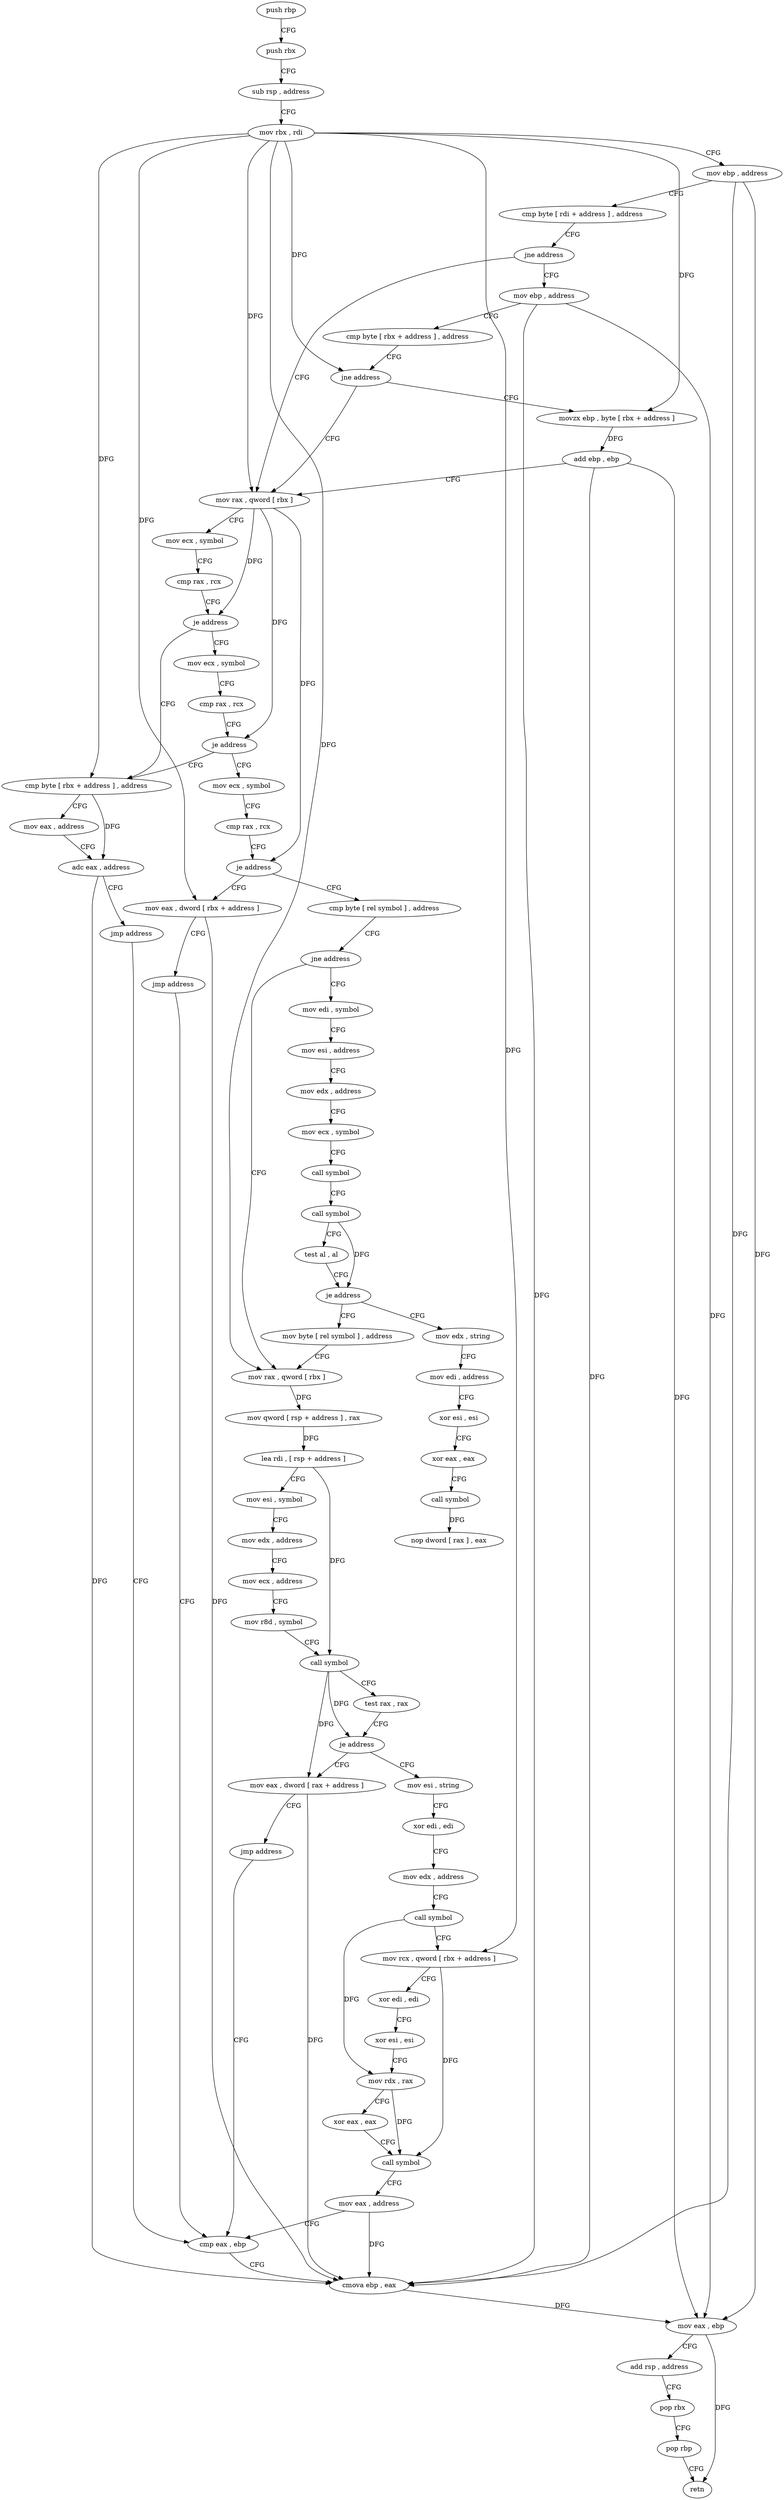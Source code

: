 digraph "func" {
"4224256" [label = "push rbp" ]
"4224257" [label = "push rbx" ]
"4224258" [label = "sub rsp , address" ]
"4224262" [label = "mov rbx , rdi" ]
"4224265" [label = "mov ebp , address" ]
"4224270" [label = "cmp byte [ rdi + address ] , address" ]
"4224274" [label = "jne address" ]
"4224293" [label = "mov rax , qword [ rbx ]" ]
"4224276" [label = "mov ebp , address" ]
"4224296" [label = "mov ecx , symbol" ]
"4224301" [label = "cmp rax , rcx" ]
"4224304" [label = "je address" ]
"4224429" [label = "cmp byte [ rbx + address ] , address" ]
"4224306" [label = "mov ecx , symbol" ]
"4224281" [label = "cmp byte [ rbx + address ] , address" ]
"4224285" [label = "jne address" ]
"4224287" [label = "movzx ebp , byte [ rbx + address ]" ]
"4224433" [label = "mov eax , address" ]
"4224438" [label = "adc eax , address" ]
"4224441" [label = "jmp address" ]
"4224488" [label = "cmp eax , ebp" ]
"4224311" [label = "cmp rax , rcx" ]
"4224314" [label = "je address" ]
"4224316" [label = "mov ecx , symbol" ]
"4224291" [label = "add ebp , ebp" ]
"4224490" [label = "cmova ebp , eax" ]
"4224493" [label = "mov eax , ebp" ]
"4224495" [label = "add rsp , address" ]
"4224499" [label = "pop rbx" ]
"4224500" [label = "pop rbp" ]
"4224501" [label = "retn" ]
"4224321" [label = "cmp rax , rcx" ]
"4224324" [label = "je address" ]
"4224443" [label = "mov eax , dword [ rbx + address ]" ]
"4224326" [label = "cmp byte [ rel symbol ] , address" ]
"4224446" [label = "jmp address" ]
"4224333" [label = "jne address" ]
"4224380" [label = "mov rax , qword [ rbx ]" ]
"4224335" [label = "mov edi , symbol" ]
"4224383" [label = "mov qword [ rsp + address ] , rax" ]
"4224388" [label = "lea rdi , [ rsp + address ]" ]
"4224393" [label = "mov esi , symbol" ]
"4224398" [label = "mov edx , address" ]
"4224403" [label = "mov ecx , address" ]
"4224408" [label = "mov r8d , symbol" ]
"4224414" [label = "call symbol" ]
"4224419" [label = "test rax , rax" ]
"4224422" [label = "je address" ]
"4224448" [label = "mov esi , string" ]
"4224424" [label = "mov eax , dword [ rax + address ]" ]
"4224340" [label = "mov esi , address" ]
"4224345" [label = "mov edx , address" ]
"4224350" [label = "mov ecx , symbol" ]
"4224355" [label = "call symbol" ]
"4224360" [label = "call symbol" ]
"4224365" [label = "test al , al" ]
"4224367" [label = "je address" ]
"4224502" [label = "mov edx , string" ]
"4224373" [label = "mov byte [ rel symbol ] , address" ]
"4224453" [label = "xor edi , edi" ]
"4224455" [label = "mov edx , address" ]
"4224460" [label = "call symbol" ]
"4224465" [label = "mov rcx , qword [ rbx + address ]" ]
"4224469" [label = "xor edi , edi" ]
"4224471" [label = "xor esi , esi" ]
"4224473" [label = "mov rdx , rax" ]
"4224476" [label = "xor eax , eax" ]
"4224478" [label = "call symbol" ]
"4224483" [label = "mov eax , address" ]
"4224427" [label = "jmp address" ]
"4224507" [label = "mov edi , address" ]
"4224512" [label = "xor esi , esi" ]
"4224514" [label = "xor eax , eax" ]
"4224516" [label = "call symbol" ]
"4224521" [label = "nop dword [ rax ] , eax" ]
"4224256" -> "4224257" [ label = "CFG" ]
"4224257" -> "4224258" [ label = "CFG" ]
"4224258" -> "4224262" [ label = "CFG" ]
"4224262" -> "4224265" [ label = "CFG" ]
"4224262" -> "4224293" [ label = "DFG" ]
"4224262" -> "4224285" [ label = "DFG" ]
"4224262" -> "4224429" [ label = "DFG" ]
"4224262" -> "4224287" [ label = "DFG" ]
"4224262" -> "4224443" [ label = "DFG" ]
"4224262" -> "4224380" [ label = "DFG" ]
"4224262" -> "4224465" [ label = "DFG" ]
"4224265" -> "4224270" [ label = "CFG" ]
"4224265" -> "4224490" [ label = "DFG" ]
"4224265" -> "4224493" [ label = "DFG" ]
"4224270" -> "4224274" [ label = "CFG" ]
"4224274" -> "4224293" [ label = "CFG" ]
"4224274" -> "4224276" [ label = "CFG" ]
"4224293" -> "4224296" [ label = "CFG" ]
"4224293" -> "4224304" [ label = "DFG" ]
"4224293" -> "4224314" [ label = "DFG" ]
"4224293" -> "4224324" [ label = "DFG" ]
"4224276" -> "4224281" [ label = "CFG" ]
"4224276" -> "4224490" [ label = "DFG" ]
"4224276" -> "4224493" [ label = "DFG" ]
"4224296" -> "4224301" [ label = "CFG" ]
"4224301" -> "4224304" [ label = "CFG" ]
"4224304" -> "4224429" [ label = "CFG" ]
"4224304" -> "4224306" [ label = "CFG" ]
"4224429" -> "4224433" [ label = "CFG" ]
"4224429" -> "4224438" [ label = "DFG" ]
"4224306" -> "4224311" [ label = "CFG" ]
"4224281" -> "4224285" [ label = "CFG" ]
"4224285" -> "4224293" [ label = "CFG" ]
"4224285" -> "4224287" [ label = "CFG" ]
"4224287" -> "4224291" [ label = "DFG" ]
"4224433" -> "4224438" [ label = "CFG" ]
"4224438" -> "4224441" [ label = "CFG" ]
"4224438" -> "4224490" [ label = "DFG" ]
"4224441" -> "4224488" [ label = "CFG" ]
"4224488" -> "4224490" [ label = "CFG" ]
"4224311" -> "4224314" [ label = "CFG" ]
"4224314" -> "4224429" [ label = "CFG" ]
"4224314" -> "4224316" [ label = "CFG" ]
"4224316" -> "4224321" [ label = "CFG" ]
"4224291" -> "4224293" [ label = "CFG" ]
"4224291" -> "4224490" [ label = "DFG" ]
"4224291" -> "4224493" [ label = "DFG" ]
"4224490" -> "4224493" [ label = "DFG" ]
"4224493" -> "4224495" [ label = "CFG" ]
"4224493" -> "4224501" [ label = "DFG" ]
"4224495" -> "4224499" [ label = "CFG" ]
"4224499" -> "4224500" [ label = "CFG" ]
"4224500" -> "4224501" [ label = "CFG" ]
"4224321" -> "4224324" [ label = "CFG" ]
"4224324" -> "4224443" [ label = "CFG" ]
"4224324" -> "4224326" [ label = "CFG" ]
"4224443" -> "4224446" [ label = "CFG" ]
"4224443" -> "4224490" [ label = "DFG" ]
"4224326" -> "4224333" [ label = "CFG" ]
"4224446" -> "4224488" [ label = "CFG" ]
"4224333" -> "4224380" [ label = "CFG" ]
"4224333" -> "4224335" [ label = "CFG" ]
"4224380" -> "4224383" [ label = "DFG" ]
"4224335" -> "4224340" [ label = "CFG" ]
"4224383" -> "4224388" [ label = "DFG" ]
"4224388" -> "4224393" [ label = "CFG" ]
"4224388" -> "4224414" [ label = "DFG" ]
"4224393" -> "4224398" [ label = "CFG" ]
"4224398" -> "4224403" [ label = "CFG" ]
"4224403" -> "4224408" [ label = "CFG" ]
"4224408" -> "4224414" [ label = "CFG" ]
"4224414" -> "4224419" [ label = "CFG" ]
"4224414" -> "4224422" [ label = "DFG" ]
"4224414" -> "4224424" [ label = "DFG" ]
"4224419" -> "4224422" [ label = "CFG" ]
"4224422" -> "4224448" [ label = "CFG" ]
"4224422" -> "4224424" [ label = "CFG" ]
"4224448" -> "4224453" [ label = "CFG" ]
"4224424" -> "4224427" [ label = "CFG" ]
"4224424" -> "4224490" [ label = "DFG" ]
"4224340" -> "4224345" [ label = "CFG" ]
"4224345" -> "4224350" [ label = "CFG" ]
"4224350" -> "4224355" [ label = "CFG" ]
"4224355" -> "4224360" [ label = "CFG" ]
"4224360" -> "4224365" [ label = "CFG" ]
"4224360" -> "4224367" [ label = "DFG" ]
"4224365" -> "4224367" [ label = "CFG" ]
"4224367" -> "4224502" [ label = "CFG" ]
"4224367" -> "4224373" [ label = "CFG" ]
"4224502" -> "4224507" [ label = "CFG" ]
"4224373" -> "4224380" [ label = "CFG" ]
"4224453" -> "4224455" [ label = "CFG" ]
"4224455" -> "4224460" [ label = "CFG" ]
"4224460" -> "4224465" [ label = "CFG" ]
"4224460" -> "4224473" [ label = "DFG" ]
"4224465" -> "4224469" [ label = "CFG" ]
"4224465" -> "4224478" [ label = "DFG" ]
"4224469" -> "4224471" [ label = "CFG" ]
"4224471" -> "4224473" [ label = "CFG" ]
"4224473" -> "4224476" [ label = "CFG" ]
"4224473" -> "4224478" [ label = "DFG" ]
"4224476" -> "4224478" [ label = "CFG" ]
"4224478" -> "4224483" [ label = "CFG" ]
"4224483" -> "4224488" [ label = "CFG" ]
"4224483" -> "4224490" [ label = "DFG" ]
"4224427" -> "4224488" [ label = "CFG" ]
"4224507" -> "4224512" [ label = "CFG" ]
"4224512" -> "4224514" [ label = "CFG" ]
"4224514" -> "4224516" [ label = "CFG" ]
"4224516" -> "4224521" [ label = "DFG" ]
}
